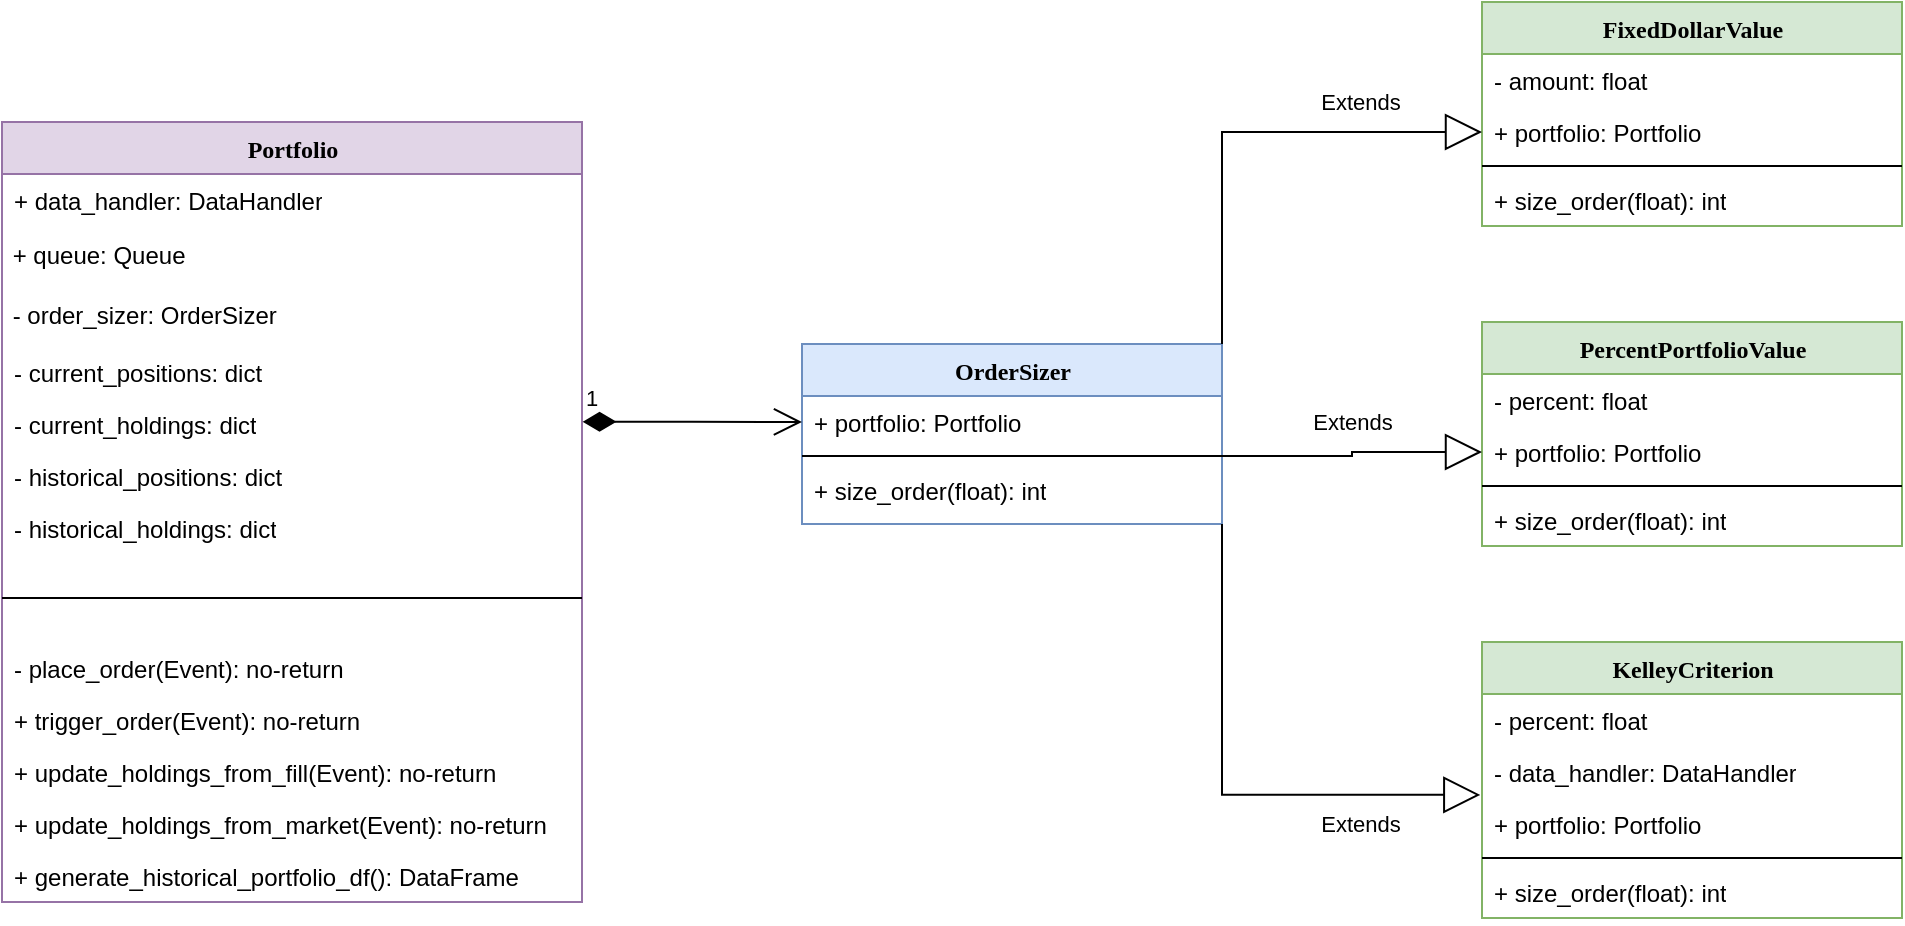<mxfile version="15.4.0" type="device"><diagram name="Page-1" id="9f46799a-70d6-7492-0946-bef42562c5a5"><mxGraphModel dx="1601" dy="1126" grid="1" gridSize="10" guides="1" tooltips="1" connect="1" arrows="1" fold="1" page="1" pageScale="1" pageWidth="1100" pageHeight="850" background="none" math="0" shadow="0"><root><mxCell id="0"/><mxCell id="1" parent="0"/><mxCell id="78961159f06e98e8-17" value="OrderSizer" style="swimlane;html=1;fontStyle=1;align=center;verticalAlign=top;childLayout=stackLayout;horizontal=1;startSize=26;horizontalStack=0;resizeParent=1;resizeLast=0;collapsible=1;marginBottom=0;swimlaneFillColor=#ffffff;rounded=0;shadow=0;comic=0;labelBackgroundColor=none;strokeWidth=1;fillColor=#dae8fc;fontFamily=Verdana;fontSize=12;strokeColor=#6c8ebf;" parent="1" vertex="1"><mxGeometry x="475" y="361" width="210" height="90" as="geometry"/></mxCell><mxCell id="78961159f06e98e8-21" value="+ portfolio: Portfolio" style="text;html=1;strokeColor=none;fillColor=none;align=left;verticalAlign=top;spacingLeft=4;spacingRight=4;whiteSpace=wrap;overflow=hidden;rotatable=0;points=[[0,0.5],[1,0.5]];portConstraint=eastwest;" parent="78961159f06e98e8-17" vertex="1"><mxGeometry y="26" width="210" height="26" as="geometry"/></mxCell><mxCell id="78961159f06e98e8-19" value="" style="line;html=1;strokeWidth=1;fillColor=none;align=left;verticalAlign=middle;spacingTop=-1;spacingLeft=3;spacingRight=3;rotatable=0;labelPosition=right;points=[];portConstraint=eastwest;" parent="78961159f06e98e8-17" vertex="1"><mxGeometry y="52" width="210" height="8" as="geometry"/></mxCell><mxCell id="78961159f06e98e8-20" value="+ size_order(float): int" style="text;html=1;strokeColor=none;fillColor=none;align=left;verticalAlign=top;spacingLeft=4;spacingRight=4;whiteSpace=wrap;overflow=hidden;rotatable=0;points=[[0,0.5],[1,0.5]];portConstraint=eastwest;" parent="78961159f06e98e8-17" vertex="1"><mxGeometry y="60" width="210" height="26" as="geometry"/></mxCell><mxCell id="l_p-OaW7mqifAdGlaPXU-1" value="Portfolio" style="swimlane;html=1;fontStyle=1;align=center;verticalAlign=top;childLayout=stackLayout;horizontal=1;startSize=26;horizontalStack=0;resizeParent=1;resizeLast=0;collapsible=1;marginBottom=0;swimlaneFillColor=#ffffff;rounded=0;shadow=0;comic=0;labelBackgroundColor=none;strokeWidth=1;fillColor=#e1d5e7;fontFamily=Verdana;fontSize=12;strokeColor=#9673a6;" vertex="1" parent="1"><mxGeometry x="75" y="250" width="290" height="390" as="geometry"/></mxCell><mxCell id="l_p-OaW7mqifAdGlaPXU-2" value="+ data_handler: DataHandler" style="text;html=1;strokeColor=none;fillColor=none;align=left;verticalAlign=top;spacingLeft=4;spacingRight=4;whiteSpace=wrap;overflow=hidden;rotatable=0;points=[[0,0.5],[1,0.5]];portConstraint=eastwest;" vertex="1" parent="l_p-OaW7mqifAdGlaPXU-1"><mxGeometry y="26" width="290" height="26" as="geometry"/></mxCell><mxCell id="l_p-OaW7mqifAdGlaPXU-11" value="&amp;nbsp;+ queue: Queue" style="text;html=1;strokeColor=none;fillColor=none;align=left;verticalAlign=middle;whiteSpace=wrap;rounded=0;" vertex="1" parent="l_p-OaW7mqifAdGlaPXU-1"><mxGeometry y="52" width="290" height="30" as="geometry"/></mxCell><mxCell id="l_p-OaW7mqifAdGlaPXU-12" value="&amp;nbsp;- order_sizer: OrderSizer" style="text;html=1;strokeColor=none;fillColor=none;align=left;verticalAlign=middle;whiteSpace=wrap;rounded=0;" vertex="1" parent="l_p-OaW7mqifAdGlaPXU-1"><mxGeometry y="82" width="290" height="30" as="geometry"/></mxCell><mxCell id="l_p-OaW7mqifAdGlaPXU-3" value="- current_positions: dict" style="text;html=1;strokeColor=none;fillColor=none;align=left;verticalAlign=top;spacingLeft=4;spacingRight=4;whiteSpace=wrap;overflow=hidden;rotatable=0;points=[[0,0.5],[1,0.5]];portConstraint=eastwest;" vertex="1" parent="l_p-OaW7mqifAdGlaPXU-1"><mxGeometry y="112" width="290" height="26" as="geometry"/></mxCell><mxCell id="l_p-OaW7mqifAdGlaPXU-4" value="- current_holdings: dict" style="text;html=1;strokeColor=none;fillColor=none;align=left;verticalAlign=top;spacingLeft=4;spacingRight=4;whiteSpace=wrap;overflow=hidden;rotatable=0;points=[[0,0.5],[1,0.5]];portConstraint=eastwest;" vertex="1" parent="l_p-OaW7mqifAdGlaPXU-1"><mxGeometry y="138" width="290" height="26" as="geometry"/></mxCell><mxCell id="l_p-OaW7mqifAdGlaPXU-5" value="- historical_positions: dict" style="text;html=1;strokeColor=none;fillColor=none;align=left;verticalAlign=top;spacingLeft=4;spacingRight=4;whiteSpace=wrap;overflow=hidden;rotatable=0;points=[[0,0.5],[1,0.5]];portConstraint=eastwest;" vertex="1" parent="l_p-OaW7mqifAdGlaPXU-1"><mxGeometry y="164" width="290" height="26" as="geometry"/></mxCell><mxCell id="l_p-OaW7mqifAdGlaPXU-6" value="- historical_holdings: dict" style="text;html=1;strokeColor=none;fillColor=none;align=left;verticalAlign=top;spacingLeft=4;spacingRight=4;whiteSpace=wrap;overflow=hidden;rotatable=0;points=[[0,0.5],[1,0.5]];portConstraint=eastwest;" vertex="1" parent="l_p-OaW7mqifAdGlaPXU-1"><mxGeometry y="190" width="290" height="26" as="geometry"/></mxCell><mxCell id="l_p-OaW7mqifAdGlaPXU-7" value="" style="line;html=1;strokeWidth=1;fillColor=none;align=left;verticalAlign=middle;spacingTop=-1;spacingLeft=3;spacingRight=3;rotatable=0;labelPosition=right;points=[];portConstraint=eastwest;" vertex="1" parent="l_p-OaW7mqifAdGlaPXU-1"><mxGeometry y="216" width="290" height="44" as="geometry"/></mxCell><mxCell id="l_p-OaW7mqifAdGlaPXU-9" value="- place_order(Event): no-return" style="text;html=1;strokeColor=none;fillColor=none;align=left;verticalAlign=top;spacingLeft=4;spacingRight=4;whiteSpace=wrap;overflow=hidden;rotatable=0;points=[[0,0.5],[1,0.5]];portConstraint=eastwest;" vertex="1" parent="l_p-OaW7mqifAdGlaPXU-1"><mxGeometry y="260" width="290" height="26" as="geometry"/></mxCell><mxCell id="l_p-OaW7mqifAdGlaPXU-8" value="+ trigger_order(Event): no-return" style="text;html=1;strokeColor=none;fillColor=none;align=left;verticalAlign=top;spacingLeft=4;spacingRight=4;whiteSpace=wrap;overflow=hidden;rotatable=0;points=[[0,0.5],[1,0.5]];portConstraint=eastwest;" vertex="1" parent="l_p-OaW7mqifAdGlaPXU-1"><mxGeometry y="286" width="290" height="26" as="geometry"/></mxCell><mxCell id="l_p-OaW7mqifAdGlaPXU-15" value="+ update_holdings_from_fill(Event): no-return" style="text;html=1;strokeColor=none;fillColor=none;align=left;verticalAlign=top;spacingLeft=4;spacingRight=4;whiteSpace=wrap;overflow=hidden;rotatable=0;points=[[0,0.5],[1,0.5]];portConstraint=eastwest;" vertex="1" parent="l_p-OaW7mqifAdGlaPXU-1"><mxGeometry y="312" width="290" height="26" as="geometry"/></mxCell><mxCell id="l_p-OaW7mqifAdGlaPXU-16" value="+ update_holdings_from_market(Event): no-return" style="text;html=1;strokeColor=none;fillColor=none;align=left;verticalAlign=top;spacingLeft=4;spacingRight=4;whiteSpace=wrap;overflow=hidden;rotatable=0;points=[[0,0.5],[1,0.5]];portConstraint=eastwest;" vertex="1" parent="l_p-OaW7mqifAdGlaPXU-1"><mxGeometry y="338" width="290" height="26" as="geometry"/></mxCell><mxCell id="l_p-OaW7mqifAdGlaPXU-17" value="+ generate_historical_portfolio_df(): DataFrame" style="text;html=1;strokeColor=none;fillColor=none;align=left;verticalAlign=top;spacingLeft=4;spacingRight=4;whiteSpace=wrap;overflow=hidden;rotatable=0;points=[[0,0.5],[1,0.5]];portConstraint=eastwest;" vertex="1" parent="l_p-OaW7mqifAdGlaPXU-1"><mxGeometry y="364" width="290" height="26" as="geometry"/></mxCell><mxCell id="l_p-OaW7mqifAdGlaPXU-32" value="FixedDollarValue" style="swimlane;html=1;fontStyle=1;align=center;verticalAlign=top;childLayout=stackLayout;horizontal=1;startSize=26;horizontalStack=0;resizeParent=1;resizeLast=0;collapsible=1;marginBottom=0;swimlaneFillColor=#ffffff;rounded=0;shadow=0;comic=0;labelBackgroundColor=none;strokeWidth=1;fillColor=#d5e8d4;fontFamily=Verdana;fontSize=12;strokeColor=#82b366;" vertex="1" parent="1"><mxGeometry x="815" y="190" width="210" height="112" as="geometry"/></mxCell><mxCell id="l_p-OaW7mqifAdGlaPXU-36" value="- amount: float" style="text;html=1;strokeColor=none;fillColor=none;align=left;verticalAlign=top;spacingLeft=4;spacingRight=4;whiteSpace=wrap;overflow=hidden;rotatable=0;points=[[0,0.5],[1,0.5]];portConstraint=eastwest;" vertex="1" parent="l_p-OaW7mqifAdGlaPXU-32"><mxGeometry y="26" width="210" height="26" as="geometry"/></mxCell><mxCell id="l_p-OaW7mqifAdGlaPXU-33" value="+ portfolio: Portfolio" style="text;html=1;strokeColor=none;fillColor=none;align=left;verticalAlign=top;spacingLeft=4;spacingRight=4;whiteSpace=wrap;overflow=hidden;rotatable=0;points=[[0,0.5],[1,0.5]];portConstraint=eastwest;" vertex="1" parent="l_p-OaW7mqifAdGlaPXU-32"><mxGeometry y="52" width="210" height="26" as="geometry"/></mxCell><mxCell id="l_p-OaW7mqifAdGlaPXU-34" value="" style="line;html=1;strokeWidth=1;fillColor=none;align=left;verticalAlign=middle;spacingTop=-1;spacingLeft=3;spacingRight=3;rotatable=0;labelPosition=right;points=[];portConstraint=eastwest;" vertex="1" parent="l_p-OaW7mqifAdGlaPXU-32"><mxGeometry y="78" width="210" height="8" as="geometry"/></mxCell><mxCell id="l_p-OaW7mqifAdGlaPXU-35" value="+ size_order(float): int" style="text;html=1;strokeColor=none;fillColor=none;align=left;verticalAlign=top;spacingLeft=4;spacingRight=4;whiteSpace=wrap;overflow=hidden;rotatable=0;points=[[0,0.5],[1,0.5]];portConstraint=eastwest;" vertex="1" parent="l_p-OaW7mqifAdGlaPXU-32"><mxGeometry y="86" width="210" height="26" as="geometry"/></mxCell><mxCell id="l_p-OaW7mqifAdGlaPXU-37" value="PercentPortfolioValue" style="swimlane;html=1;fontStyle=1;align=center;verticalAlign=top;childLayout=stackLayout;horizontal=1;startSize=26;horizontalStack=0;resizeParent=1;resizeLast=0;collapsible=1;marginBottom=0;swimlaneFillColor=#ffffff;rounded=0;shadow=0;comic=0;labelBackgroundColor=none;strokeWidth=1;fillColor=#d5e8d4;fontFamily=Verdana;fontSize=12;strokeColor=#82b366;" vertex="1" parent="1"><mxGeometry x="815" y="350" width="210" height="112" as="geometry"/></mxCell><mxCell id="l_p-OaW7mqifAdGlaPXU-39" value="- percent: float" style="text;html=1;strokeColor=none;fillColor=none;align=left;verticalAlign=top;spacingLeft=4;spacingRight=4;whiteSpace=wrap;overflow=hidden;rotatable=0;points=[[0,0.5],[1,0.5]];portConstraint=eastwest;" vertex="1" parent="l_p-OaW7mqifAdGlaPXU-37"><mxGeometry y="26" width="210" height="26" as="geometry"/></mxCell><mxCell id="l_p-OaW7mqifAdGlaPXU-38" value="+ portfolio: Portfolio" style="text;html=1;strokeColor=none;fillColor=none;align=left;verticalAlign=top;spacingLeft=4;spacingRight=4;whiteSpace=wrap;overflow=hidden;rotatable=0;points=[[0,0.5],[1,0.5]];portConstraint=eastwest;" vertex="1" parent="l_p-OaW7mqifAdGlaPXU-37"><mxGeometry y="52" width="210" height="26" as="geometry"/></mxCell><mxCell id="l_p-OaW7mqifAdGlaPXU-40" value="" style="line;html=1;strokeWidth=1;fillColor=none;align=left;verticalAlign=middle;spacingTop=-1;spacingLeft=3;spacingRight=3;rotatable=0;labelPosition=right;points=[];portConstraint=eastwest;" vertex="1" parent="l_p-OaW7mqifAdGlaPXU-37"><mxGeometry y="78" width="210" height="8" as="geometry"/></mxCell><mxCell id="l_p-OaW7mqifAdGlaPXU-41" value="+ size_order(float): int" style="text;html=1;strokeColor=none;fillColor=none;align=left;verticalAlign=top;spacingLeft=4;spacingRight=4;whiteSpace=wrap;overflow=hidden;rotatable=0;points=[[0,0.5],[1,0.5]];portConstraint=eastwest;" vertex="1" parent="l_p-OaW7mqifAdGlaPXU-37"><mxGeometry y="86" width="210" height="26" as="geometry"/></mxCell><mxCell id="l_p-OaW7mqifAdGlaPXU-42" value="KelleyCriterion" style="swimlane;html=1;fontStyle=1;align=center;verticalAlign=top;childLayout=stackLayout;horizontal=1;startSize=26;horizontalStack=0;resizeParent=1;resizeLast=0;collapsible=1;marginBottom=0;swimlaneFillColor=#ffffff;rounded=0;shadow=0;comic=0;labelBackgroundColor=none;strokeWidth=1;fillColor=#d5e8d4;fontFamily=Verdana;fontSize=12;strokeColor=#82b366;" vertex="1" parent="1"><mxGeometry x="815" y="510" width="210" height="138" as="geometry"/></mxCell><mxCell id="l_p-OaW7mqifAdGlaPXU-43" value="- percent: float" style="text;html=1;strokeColor=none;fillColor=none;align=left;verticalAlign=top;spacingLeft=4;spacingRight=4;whiteSpace=wrap;overflow=hidden;rotatable=0;points=[[0,0.5],[1,0.5]];portConstraint=eastwest;" vertex="1" parent="l_p-OaW7mqifAdGlaPXU-42"><mxGeometry y="26" width="210" height="26" as="geometry"/></mxCell><mxCell id="l_p-OaW7mqifAdGlaPXU-47" value="- data_handler: DataHandler" style="text;html=1;strokeColor=none;fillColor=none;align=left;verticalAlign=top;spacingLeft=4;spacingRight=4;whiteSpace=wrap;overflow=hidden;rotatable=0;points=[[0,0.5],[1,0.5]];portConstraint=eastwest;" vertex="1" parent="l_p-OaW7mqifAdGlaPXU-42"><mxGeometry y="52" width="210" height="26" as="geometry"/></mxCell><mxCell id="l_p-OaW7mqifAdGlaPXU-44" value="+ portfolio: Portfolio" style="text;html=1;strokeColor=none;fillColor=none;align=left;verticalAlign=top;spacingLeft=4;spacingRight=4;whiteSpace=wrap;overflow=hidden;rotatable=0;points=[[0,0.5],[1,0.5]];portConstraint=eastwest;" vertex="1" parent="l_p-OaW7mqifAdGlaPXU-42"><mxGeometry y="78" width="210" height="26" as="geometry"/></mxCell><mxCell id="l_p-OaW7mqifAdGlaPXU-45" value="" style="line;html=1;strokeWidth=1;fillColor=none;align=left;verticalAlign=middle;spacingTop=-1;spacingLeft=3;spacingRight=3;rotatable=0;labelPosition=right;points=[];portConstraint=eastwest;" vertex="1" parent="l_p-OaW7mqifAdGlaPXU-42"><mxGeometry y="104" width="210" height="8" as="geometry"/></mxCell><mxCell id="l_p-OaW7mqifAdGlaPXU-46" value="+ size_order(float): int" style="text;html=1;strokeColor=none;fillColor=none;align=left;verticalAlign=top;spacingLeft=4;spacingRight=4;whiteSpace=wrap;overflow=hidden;rotatable=0;points=[[0,0.5],[1,0.5]];portConstraint=eastwest;" vertex="1" parent="l_p-OaW7mqifAdGlaPXU-42"><mxGeometry y="112" width="210" height="26" as="geometry"/></mxCell><mxCell id="l_p-OaW7mqifAdGlaPXU-48" value="Extends" style="endArrow=block;endSize=16;endFill=0;html=1;rounded=0;edgeStyle=orthogonalEdgeStyle;entryX=0;entryY=0.5;entryDx=0;entryDy=0;exitX=1;exitY=0;exitDx=0;exitDy=0;" edge="1" parent="1" source="78961159f06e98e8-17" target="l_p-OaW7mqifAdGlaPXU-33"><mxGeometry x="0.491" y="15" width="160" relative="1" as="geometry"><mxPoint x="625" y="560" as="sourcePoint"/><mxPoint x="785" y="560" as="targetPoint"/><mxPoint x="-1" as="offset"/></mxGeometry></mxCell><mxCell id="l_p-OaW7mqifAdGlaPXU-49" value="Extends" style="endArrow=block;endSize=16;endFill=0;html=1;rounded=0;edgeStyle=orthogonalEdgeStyle;exitX=1;exitY=1.154;exitDx=0;exitDy=0;exitPerimeter=0;entryX=0;entryY=0.5;entryDx=0;entryDy=0;" edge="1" parent="1" source="78961159f06e98e8-21" target="l_p-OaW7mqifAdGlaPXU-38"><mxGeometry x="0.015" y="15" width="160" relative="1" as="geometry"><mxPoint x="625" y="560" as="sourcePoint"/><mxPoint x="785" y="560" as="targetPoint"/><Array as="points"><mxPoint x="750" y="417"/><mxPoint x="750" y="415"/></Array><mxPoint as="offset"/></mxGeometry></mxCell><mxCell id="l_p-OaW7mqifAdGlaPXU-51" value="Extends" style="endArrow=block;endSize=16;endFill=0;html=1;rounded=0;edgeStyle=orthogonalEdgeStyle;entryX=-0.004;entryY=-0.06;entryDx=0;entryDy=0;entryPerimeter=0;exitX=1;exitY=1;exitDx=0;exitDy=0;" edge="1" parent="1" source="78961159f06e98e8-17" target="l_p-OaW7mqifAdGlaPXU-44"><mxGeometry x="0.553" y="-15" width="160" relative="1" as="geometry"><mxPoint x="625" y="560" as="sourcePoint"/><mxPoint x="785" y="560" as="targetPoint"/><mxPoint x="-1" as="offset"/></mxGeometry></mxCell><mxCell id="l_p-OaW7mqifAdGlaPXU-53" value="1" style="endArrow=open;html=1;endSize=12;startArrow=diamondThin;startSize=14;startFill=1;edgeStyle=orthogonalEdgeStyle;align=left;verticalAlign=bottom;rounded=0;exitX=1.001;exitY=0.457;exitDx=0;exitDy=0;exitPerimeter=0;entryX=0;entryY=0.5;entryDx=0;entryDy=0;" edge="1" parent="1" source="l_p-OaW7mqifAdGlaPXU-4" target="78961159f06e98e8-21"><mxGeometry x="-1" y="3" relative="1" as="geometry"><mxPoint x="375" y="400" as="sourcePoint"/><mxPoint x="465" y="400" as="targetPoint"/><Array as="points"/></mxGeometry></mxCell></root></mxGraphModel></diagram></mxfile>